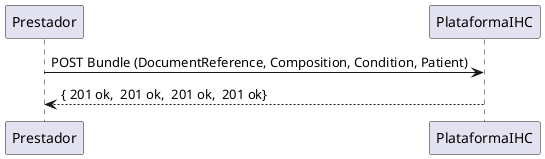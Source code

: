 @startuml
Prestador -> PlataformaIHC: POST Bundle (DocumentReference, Composition, Condition, Patient)
PlataformaIHC --> Prestador: { 201 ok,  201 ok,  201 ok,  201 ok}
@enduml
